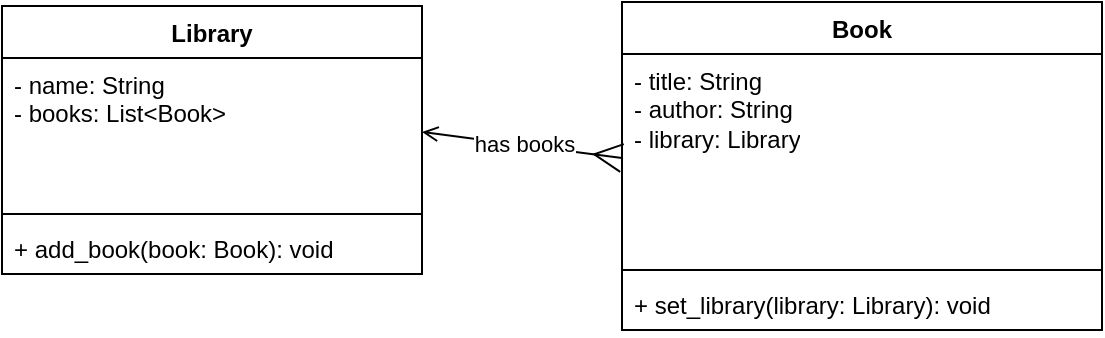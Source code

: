 <mxfile version="24.4.8" type="github">
  <diagram name="Page-1" id="dviudieT2EVgSdZUUuEB">
    <mxGraphModel dx="658" dy="426" grid="1" gridSize="10" guides="1" tooltips="1" connect="1" arrows="1" fold="1" page="1" pageScale="1" pageWidth="850" pageHeight="1100" math="0" shadow="0">
      <root>
        <mxCell id="0" />
        <mxCell id="1" parent="0" />
        <mxCell id="mu94aN3TehIy4Rb_FyhX-1" value="Library" style="swimlane;fontStyle=1;align=center;verticalAlign=top;childLayout=stackLayout;horizontal=1;startSize=26;horizontalStack=0;resizeParent=1;resizeParentMax=0;resizeLast=0;collapsible=1;marginBottom=0;whiteSpace=wrap;html=1;" vertex="1" parent="1">
          <mxGeometry x="130" y="160" width="210" height="134" as="geometry" />
        </mxCell>
        <mxCell id="mu94aN3TehIy4Rb_FyhX-2" value="- name: String&lt;div&gt;- books: List&amp;lt;Book&amp;gt;&lt;/div&gt;" style="text;strokeColor=none;fillColor=none;align=left;verticalAlign=top;spacingLeft=4;spacingRight=4;overflow=hidden;rotatable=0;points=[[0,0.5],[1,0.5]];portConstraint=eastwest;whiteSpace=wrap;html=1;" vertex="1" parent="mu94aN3TehIy4Rb_FyhX-1">
          <mxGeometry y="26" width="210" height="74" as="geometry" />
        </mxCell>
        <mxCell id="mu94aN3TehIy4Rb_FyhX-3" value="" style="line;strokeWidth=1;fillColor=none;align=left;verticalAlign=middle;spacingTop=-1;spacingLeft=3;spacingRight=3;rotatable=0;labelPosition=right;points=[];portConstraint=eastwest;strokeColor=inherit;" vertex="1" parent="mu94aN3TehIy4Rb_FyhX-1">
          <mxGeometry y="100" width="210" height="8" as="geometry" />
        </mxCell>
        <mxCell id="mu94aN3TehIy4Rb_FyhX-4" value="+ add_book(book: Book): void" style="text;strokeColor=none;fillColor=none;align=left;verticalAlign=top;spacingLeft=4;spacingRight=4;overflow=hidden;rotatable=0;points=[[0,0.5],[1,0.5]];portConstraint=eastwest;whiteSpace=wrap;html=1;" vertex="1" parent="mu94aN3TehIy4Rb_FyhX-1">
          <mxGeometry y="108" width="210" height="26" as="geometry" />
        </mxCell>
        <mxCell id="mu94aN3TehIy4Rb_FyhX-5" value="Book" style="swimlane;fontStyle=1;align=center;verticalAlign=top;childLayout=stackLayout;horizontal=1;startSize=26;horizontalStack=0;resizeParent=1;resizeParentMax=0;resizeLast=0;collapsible=1;marginBottom=0;whiteSpace=wrap;html=1;" vertex="1" parent="1">
          <mxGeometry x="440" y="158" width="240" height="164" as="geometry" />
        </mxCell>
        <mxCell id="mu94aN3TehIy4Rb_FyhX-6" value="- title: String&lt;div&gt;- author: String&lt;/div&gt;&lt;div&gt;- library: Library&lt;/div&gt;" style="text;strokeColor=none;fillColor=none;align=left;verticalAlign=top;spacingLeft=4;spacingRight=4;overflow=hidden;rotatable=0;points=[[0,0.5],[1,0.5]];portConstraint=eastwest;whiteSpace=wrap;html=1;" vertex="1" parent="mu94aN3TehIy4Rb_FyhX-5">
          <mxGeometry y="26" width="240" height="104" as="geometry" />
        </mxCell>
        <mxCell id="mu94aN3TehIy4Rb_FyhX-7" value="" style="line;strokeWidth=1;fillColor=none;align=left;verticalAlign=middle;spacingTop=-1;spacingLeft=3;spacingRight=3;rotatable=0;labelPosition=right;points=[];portConstraint=eastwest;strokeColor=inherit;" vertex="1" parent="mu94aN3TehIy4Rb_FyhX-5">
          <mxGeometry y="130" width="240" height="8" as="geometry" />
        </mxCell>
        <mxCell id="mu94aN3TehIy4Rb_FyhX-8" value="+ set_library(library: Library): void" style="text;strokeColor=none;fillColor=none;align=left;verticalAlign=top;spacingLeft=4;spacingRight=4;overflow=hidden;rotatable=0;points=[[0,0.5],[1,0.5]];portConstraint=eastwest;whiteSpace=wrap;html=1;" vertex="1" parent="mu94aN3TehIy4Rb_FyhX-5">
          <mxGeometry y="138" width="240" height="26" as="geometry" />
        </mxCell>
        <mxCell id="mu94aN3TehIy4Rb_FyhX-14" value="" style="endArrow=ERmany;endFill=0;endSize=12;html=1;rounded=0;entryX=0;entryY=0.5;entryDx=0;entryDy=0;startArrow=open;startFill=0;" edge="1" parent="1" target="mu94aN3TehIy4Rb_FyhX-6">
          <mxGeometry width="160" relative="1" as="geometry">
            <mxPoint x="340" y="223" as="sourcePoint" />
            <mxPoint x="500" y="320" as="targetPoint" />
          </mxGeometry>
        </mxCell>
        <mxCell id="mu94aN3TehIy4Rb_FyhX-15" value="has books" style="edgeLabel;html=1;align=center;verticalAlign=middle;resizable=0;points=[];" vertex="1" connectable="0" parent="mu94aN3TehIy4Rb_FyhX-14">
          <mxGeometry x="0.018" y="1" relative="1" as="geometry">
            <mxPoint as="offset" />
          </mxGeometry>
        </mxCell>
      </root>
    </mxGraphModel>
  </diagram>
</mxfile>
